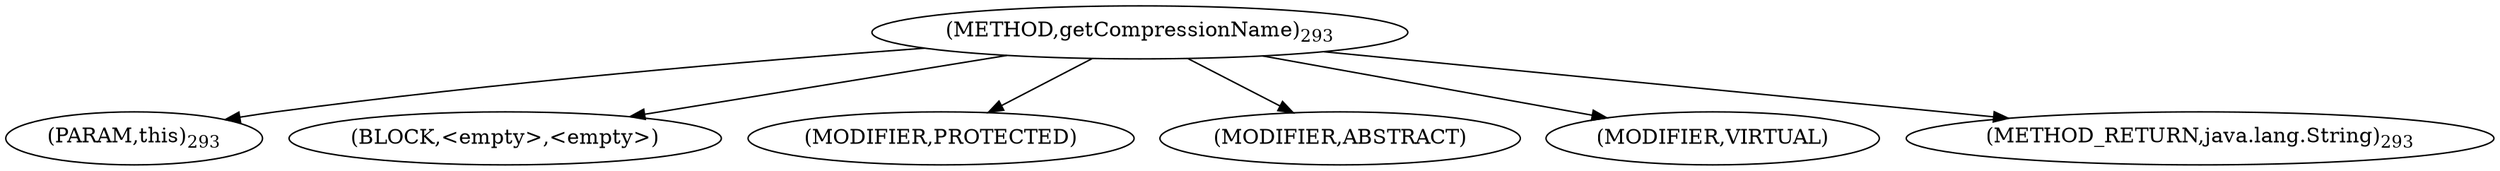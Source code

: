 digraph "getCompressionName" {  
"451" [label = <(METHOD,getCompressionName)<SUB>293</SUB>> ]
"452" [label = <(PARAM,this)<SUB>293</SUB>> ]
"453" [label = <(BLOCK,&lt;empty&gt;,&lt;empty&gt;)> ]
"454" [label = <(MODIFIER,PROTECTED)> ]
"455" [label = <(MODIFIER,ABSTRACT)> ]
"456" [label = <(MODIFIER,VIRTUAL)> ]
"457" [label = <(METHOD_RETURN,java.lang.String)<SUB>293</SUB>> ]
  "451" -> "452" 
  "451" -> "453" 
  "451" -> "454" 
  "451" -> "455" 
  "451" -> "456" 
  "451" -> "457" 
}
